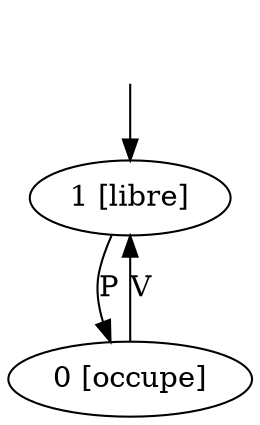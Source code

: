 digraph system {
_1[label="", shape=none ];
_1->1;
1 [label= "1 [libre]"];
0 [label= "0 [occupe]"];
1->0 [label= "P"];
0->1 [label= "V"];
}
